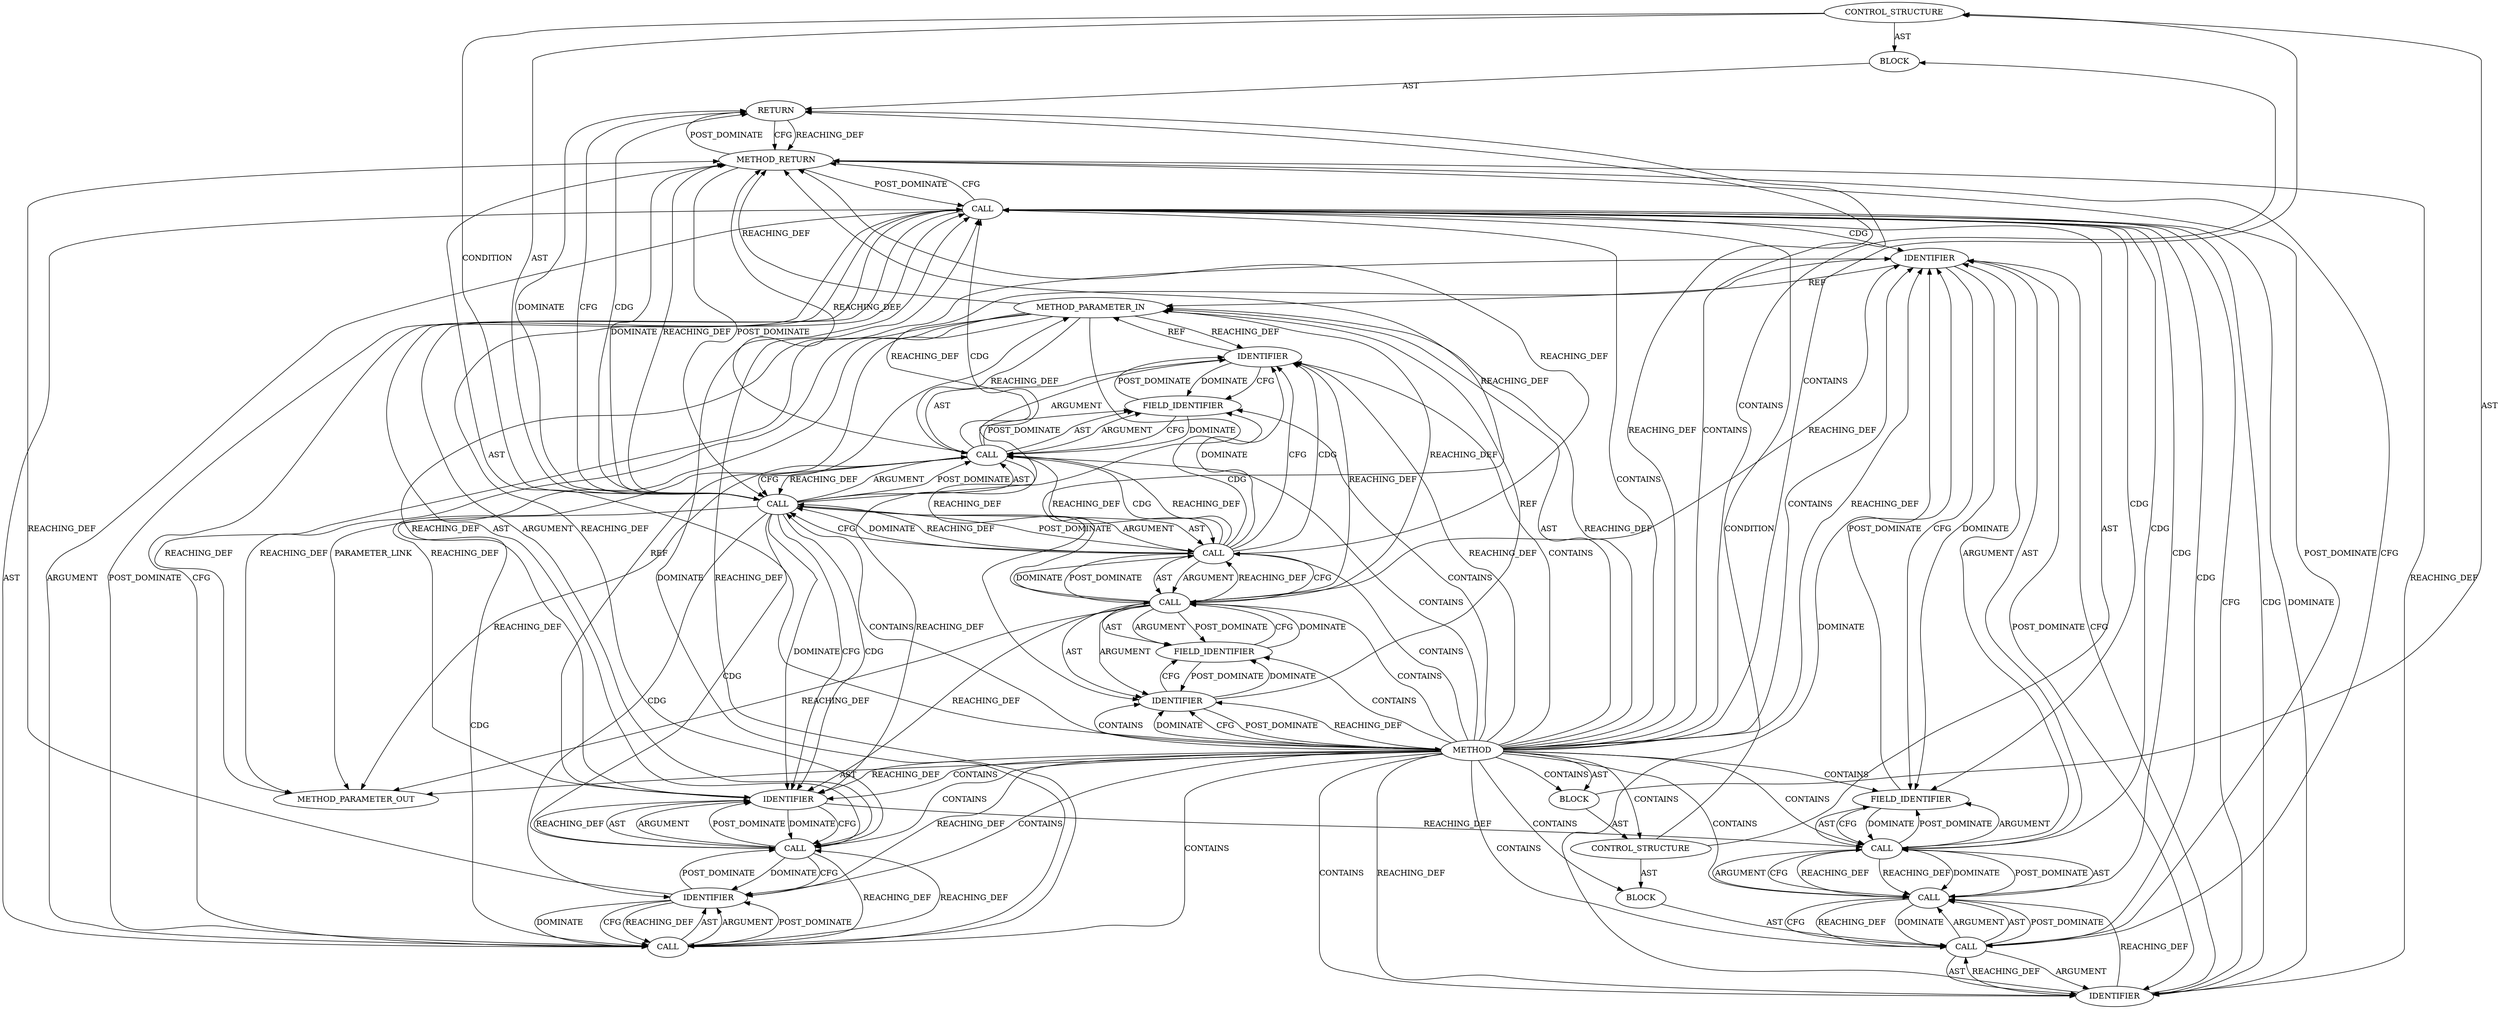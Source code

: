 digraph {
  9914 [label=CONTROL_STRUCTURE CONTROL_STRUCTURE_TYPE="IF" ORDER=1 PARSER_TYPE_NAME="CASTIfStatement" ARGUMENT_INDEX=-1 CODE="if (unlikely(strp->stopped) || strp->msg_ready)" COLUMN_NUMBER=2 LINE_NUMBER=539]
  9911 [label=METHOD COLUMN_NUMBER=1 LINE_NUMBER=537 COLUMN_NUMBER_END=1 IS_EXTERNAL=false SIGNATURE="void tls_strp_check_rcv (tls_strparser*)" NAME="tls_strp_check_rcv" AST_PARENT_TYPE="TYPE_DECL" AST_PARENT_FULL_NAME="tls_strp.c:<global>" ORDER=20 CODE="void tls_strp_check_rcv(struct tls_strparser *strp)
{
	if (unlikely(strp->stopped) || strp->msg_ready)
		return;

	if (tls_strp_read_sock(strp) == -ENOMEM)
		queue_work(tls_strp_wq, &strp->work);
}" FULL_NAME="tls_strp_check_rcv" LINE_NUMBER_END=544 FILENAME="tls_strp.c"]
  21539 [label=METHOD_PARAMETER_OUT ORDER=1 CODE="struct tls_strparser *strp" IS_VARIADIC=false COLUMN_NUMBER=25 LINE_NUMBER=537 TYPE_FULL_NAME="tls_strparser*" EVALUATION_STRATEGY="BY_VALUE" INDEX=1 NAME="strp"]
  9928 [label=IDENTIFIER ORDER=1 ARGUMENT_INDEX=1 CODE="strp" COLUMN_NUMBER=25 LINE_NUMBER=542 TYPE_FULL_NAME="tls_strparser*" NAME="strp"]
  9922 [label=FIELD_IDENTIFIER ORDER=2 ARGUMENT_INDEX=2 CODE="msg_ready" COLUMN_NUMBER=33 LINE_NUMBER=539 CANONICAL_NAME="msg_ready"]
  9936 [label=IDENTIFIER ORDER=1 ARGUMENT_INDEX=1 CODE="strp" COLUMN_NUMBER=28 LINE_NUMBER=543 TYPE_FULL_NAME="tls_strparser*" NAME="strp"]
  9916 [label=CALL ORDER=1 ARGUMENT_INDEX=1 CODE="unlikely(strp->stopped)" COLUMN_NUMBER=6 METHOD_FULL_NAME="unlikely" LINE_NUMBER=539 TYPE_FULL_NAME="<empty>" DISPATCH_TYPE="STATIC_DISPATCH" SIGNATURE="" NAME="unlikely"]
  9938 [label=METHOD_RETURN ORDER=3 CODE="RET" COLUMN_NUMBER=1 LINE_NUMBER=537 TYPE_FULL_NAME="void" EVALUATION_STRATEGY="BY_VALUE"]
  9931 [label=BLOCK ORDER=2 ARGUMENT_INDEX=-1 CODE="<empty>" COLUMN_NUMBER=3 LINE_NUMBER=543 TYPE_FULL_NAME="void"]
  9923 [label=BLOCK ORDER=2 ARGUMENT_INDEX=-1 CODE="<empty>" COLUMN_NUMBER=3 LINE_NUMBER=540 TYPE_FULL_NAME="void"]
  9926 [label=CALL ORDER=1 ARGUMENT_INDEX=-1 CODE="tls_strp_read_sock(strp) == -ENOMEM" COLUMN_NUMBER=6 METHOD_FULL_NAME="<operator>.equals" LINE_NUMBER=542 TYPE_FULL_NAME="<empty>" DISPATCH_TYPE="STATIC_DISPATCH" SIGNATURE="" NAME="<operator>.equals"]
  9929 [label=CALL ORDER=2 ARGUMENT_INDEX=2 CODE="-ENOMEM" COLUMN_NUMBER=34 METHOD_FULL_NAME="<operator>.minus" LINE_NUMBER=542 TYPE_FULL_NAME="<empty>" DISPATCH_TYPE="STATIC_DISPATCH" SIGNATURE="" NAME="<operator>.minus"]
  9918 [label=IDENTIFIER ORDER=1 ARGUMENT_INDEX=1 CODE="strp" COLUMN_NUMBER=15 LINE_NUMBER=539 TYPE_FULL_NAME="tls_strparser*" NAME="strp"]
  9924 [label=RETURN ORDER=1 ARGUMENT_INDEX=1 CODE="return;" COLUMN_NUMBER=3 LINE_NUMBER=540]
  9934 [label=CALL ORDER=2 ARGUMENT_INDEX=2 CODE="&strp->work" COLUMN_NUMBER=27 METHOD_FULL_NAME="<operator>.addressOf" LINE_NUMBER=543 TYPE_FULL_NAME="<empty>" DISPATCH_TYPE="STATIC_DISPATCH" SIGNATURE="" NAME="<operator>.addressOf"]
  9920 [label=CALL ORDER=2 ARGUMENT_INDEX=2 CODE="strp->msg_ready" COLUMN_NUMBER=33 METHOD_FULL_NAME="<operator>.indirectFieldAccess" LINE_NUMBER=539 TYPE_FULL_NAME="<empty>" DISPATCH_TYPE="STATIC_DISPATCH" SIGNATURE="" NAME="<operator>.indirectFieldAccess"]
  9937 [label=FIELD_IDENTIFIER ORDER=2 ARGUMENT_INDEX=2 CODE="work" COLUMN_NUMBER=28 LINE_NUMBER=543 CANONICAL_NAME="work"]
  9932 [label=CALL ORDER=1 ARGUMENT_INDEX=1 CODE="queue_work(tls_strp_wq, &strp->work)" COLUMN_NUMBER=3 METHOD_FULL_NAME="queue_work" LINE_NUMBER=543 TYPE_FULL_NAME="<empty>" DISPATCH_TYPE="STATIC_DISPATCH" SIGNATURE="" NAME="queue_work"]
  9913 [label=BLOCK ORDER=2 ARGUMENT_INDEX=-1 CODE="{
	if (unlikely(strp->stopped) || strp->msg_ready)
		return;

	if (tls_strp_read_sock(strp) == -ENOMEM)
		queue_work(tls_strp_wq, &strp->work);
}" COLUMN_NUMBER=1 LINE_NUMBER=538 TYPE_FULL_NAME="void"]
  9917 [label=CALL ORDER=1 ARGUMENT_INDEX=1 CODE="strp->stopped" COLUMN_NUMBER=15 METHOD_FULL_NAME="<operator>.indirectFieldAccess" LINE_NUMBER=539 TYPE_FULL_NAME="<empty>" DISPATCH_TYPE="STATIC_DISPATCH" SIGNATURE="" NAME="<operator>.indirectFieldAccess"]
  9935 [label=CALL ORDER=1 ARGUMENT_INDEX=1 CODE="strp->work" COLUMN_NUMBER=28 METHOD_FULL_NAME="<operator>.indirectFieldAccess" LINE_NUMBER=543 TYPE_FULL_NAME="<empty>" DISPATCH_TYPE="STATIC_DISPATCH" SIGNATURE="" NAME="<operator>.indirectFieldAccess"]
  9933 [label=IDENTIFIER ORDER=1 ARGUMENT_INDEX=1 CODE="tls_strp_wq" COLUMN_NUMBER=14 LINE_NUMBER=543 TYPE_FULL_NAME="workqueue_struct*" NAME="tls_strp_wq"]
  9927 [label=CALL ORDER=1 ARGUMENT_INDEX=1 CODE="tls_strp_read_sock(strp)" COLUMN_NUMBER=6 METHOD_FULL_NAME="tls_strp_read_sock" LINE_NUMBER=542 TYPE_FULL_NAME="<empty>" DISPATCH_TYPE="STATIC_DISPATCH" SIGNATURE="" NAME="tls_strp_read_sock"]
  9925 [label=CONTROL_STRUCTURE CONTROL_STRUCTURE_TYPE="IF" ORDER=2 PARSER_TYPE_NAME="CASTIfStatement" ARGUMENT_INDEX=-1 CODE="if (tls_strp_read_sock(strp) == -ENOMEM)" COLUMN_NUMBER=2 LINE_NUMBER=542]
  9919 [label=FIELD_IDENTIFIER ORDER=2 ARGUMENT_INDEX=2 CODE="stopped" COLUMN_NUMBER=15 LINE_NUMBER=539 CANONICAL_NAME="stopped"]
  9930 [label=IDENTIFIER ORDER=1 ARGUMENT_INDEX=1 CODE="ENOMEM" COLUMN_NUMBER=35 LINE_NUMBER=542 TYPE_FULL_NAME="ANY" NAME="ENOMEM"]
  9912 [label=METHOD_PARAMETER_IN ORDER=1 CODE="struct tls_strparser *strp" IS_VARIADIC=false COLUMN_NUMBER=25 LINE_NUMBER=537 TYPE_FULL_NAME="tls_strparser*" EVALUATION_STRATEGY="BY_VALUE" INDEX=1 NAME="strp"]
  9921 [label=IDENTIFIER ORDER=1 ARGUMENT_INDEX=1 CODE="strp" COLUMN_NUMBER=33 LINE_NUMBER=539 TYPE_FULL_NAME="tls_strparser*" NAME="strp"]
  9915 [label=CALL ORDER=1 ARGUMENT_INDEX=-1 CODE="unlikely(strp->stopped) || strp->msg_ready" COLUMN_NUMBER=6 METHOD_FULL_NAME="<operator>.logicalOr" LINE_NUMBER=539 TYPE_FULL_NAME="<empty>" DISPATCH_TYPE="STATIC_DISPATCH" SIGNATURE="" NAME="<operator>.logicalOr"]
  9915 -> 9924 [label=DOMINATE ]
  9912 -> 9917 [label=REACHING_DEF VARIABLE="strp"]
  9938 -> 9926 [label=POST_DOMINATE ]
  9918 -> 9912 [label=REF ]
  9928 -> 9927 [label=DOMINATE ]
  9911 -> 9933 [label=CONTAINS ]
  9927 -> 9929 [label=REACHING_DEF VARIABLE="tls_strp_read_sock(strp)"]
  9932 -> 9933 [label=ARGUMENT ]
  9920 -> 9936 [label=REACHING_DEF VARIABLE="strp->msg_ready"]
  9933 -> 9936 [label=CFG ]
  9915 -> 9916 [label=AST ]
  9935 -> 9934 [label=CFG ]
  9915 -> 9920 [label=ARGUMENT ]
  9929 -> 9930 [label=AST ]
  9921 -> 9922 [label=CFG ]
  9927 -> 9928 [label=AST ]
  9925 -> 9926 [label=AST ]
  9920 -> 9928 [label=REACHING_DEF VARIABLE="strp->msg_ready"]
  9921 -> 9922 [label=DOMINATE ]
  9929 -> 9926 [label=CFG ]
  9917 -> 9919 [label=AST ]
  9916 -> 9920 [label=CDG ]
  9911 -> 9918 [label=REACHING_DEF VARIABLE=""]
  9921 -> 9912 [label=REF ]
  9926 -> 9934 [label=CDG ]
  9924 -> 9938 [label=REACHING_DEF VARIABLE="<RET>"]
  9932 -> 9934 [label=ARGUMENT ]
  9926 -> 9933 [label=CFG ]
  9938 -> 9932 [label=POST_DOMINATE ]
  9936 -> 9937 [label=CFG ]
  9928 -> 9927 [label=CFG ]
  9917 -> 9921 [label=REACHING_DEF VARIABLE="strp->stopped"]
  9915 -> 9916 [label=POST_DOMINATE ]
  9919 -> 9917 [label=CFG ]
  9911 -> 9936 [label=CONTAINS ]
  9918 -> 9919 [label=DOMINATE ]
  9912 -> 9928 [label=REACHING_DEF VARIABLE="strp"]
  9926 -> 9929 [label=AST ]
  9930 -> 9929 [label=DOMINATE ]
  9911 -> 9915 [label=CONTAINS ]
  9916 -> 9921 [label=CDG ]
  9917 -> 21539 [label=REACHING_DEF VARIABLE="strp->stopped"]
  9914 -> 9915 [label=CONDITION ]
  9911 -> 9917 [label=CONTAINS ]
  9911 -> 9925 [label=CONTAINS ]
  9929 -> 9930 [label=ARGUMENT ]
  9920 -> 9915 [label=CFG ]
  9911 -> 9918 [label=CONTAINS ]
  9917 -> 9928 [label=REACHING_DEF VARIABLE="strp->stopped"]
  9937 -> 9935 [label=CFG ]
  9917 -> 9936 [label=REACHING_DEF VARIABLE="strp->stopped"]
  9916 -> 9915 [label=CFG ]
  9933 -> 9932 [label=REACHING_DEF VARIABLE="tls_strp_wq"]
  9911 -> 9928 [label=REACHING_DEF VARIABLE=""]
  9911 -> 9929 [label=CONTAINS ]
  9911 -> 9933 [label=REACHING_DEF VARIABLE=""]
  9927 -> 9928 [label=ARGUMENT ]
  9934 -> 9932 [label=CFG ]
  9917 -> 9919 [label=ARGUMENT ]
  9922 -> 9921 [label=POST_DOMINATE ]
  9917 -> 9916 [label=REACHING_DEF VARIABLE="strp->stopped"]
  9926 -> 9932 [label=CDG ]
  9920 -> 9922 [label=POST_DOMINATE ]
  9917 -> 9918 [label=AST ]
  9934 -> 9935 [label=POST_DOMINATE ]
  9928 -> 9936 [label=REACHING_DEF VARIABLE="strp"]
  9912 -> 9938 [label=REACHING_DEF VARIABLE="strp"]
  9915 -> 9938 [label=DOMINATE ]
  9914 -> 9923 [label=AST ]
  9934 -> 9935 [label=AST ]
  9929 -> 9930 [label=POST_DOMINATE ]
  9916 -> 9921 [label=DOMINATE ]
  9911 -> 9919 [label=CONTAINS ]
  9915 -> 9920 [label=POST_DOMINATE ]
  9927 -> 9930 [label=DOMINATE ]
  9911 -> 9916 [label=CONTAINS ]
  9929 -> 9926 [label=DOMINATE ]
  9911 -> 9922 [label=CONTAINS ]
  9915 -> 9938 [label=REACHING_DEF VARIABLE="unlikely(strp->stopped) || strp->msg_ready"]
  9911 -> 9921 [label=REACHING_DEF VARIABLE=""]
  9926 -> 9936 [label=CDG ]
  9911 -> 9932 [label=CONTAINS ]
  9911 -> 9935 [label=CONTAINS ]
  9911 -> 9920 [label=CONTAINS ]
  9917 -> 9918 [label=ARGUMENT ]
  9912 -> 9921 [label=REACHING_DEF VARIABLE="strp"]
  9932 -> 9938 [label=CFG ]
  9911 -> 9918 [label=DOMINATE ]
  9911 -> 9938 [label=AST ]
  9915 -> 9930 [label=CDG ]
  9920 -> 9921 [label=AST ]
  9916 -> 9915 [label=DOMINATE ]
  9915 -> 9928 [label=DOMINATE ]
  9916 -> 9917 [label=POST_DOMINATE ]
  9916 -> 9920 [label=REACHING_DEF VARIABLE="unlikely(strp->stopped)"]
  9928 -> 9927 [label=REACHING_DEF VARIABLE="strp"]
  9932 -> 9934 [label=AST ]
  9926 -> 9929 [label=ARGUMENT ]
  9933 -> 9934 [label=REACHING_DEF VARIABLE="tls_strp_wq"]
  9933 -> 9936 [label=DOMINATE ]
  9929 -> 9926 [label=REACHING_DEF VARIABLE="-ENOMEM"]
  9916 -> 9922 [label=CDG ]
  9911 -> 9924 [label=REACHING_DEF VARIABLE=""]
  9938 -> 9915 [label=POST_DOMINATE ]
  9935 -> 9937 [label=POST_DOMINATE ]
  9927 -> 9930 [label=CFG ]
  9920 -> 9938 [label=REACHING_DEF VARIABLE="strp->msg_ready"]
  9934 -> 9932 [label=REACHING_DEF VARIABLE="&strp->work"]
  9932 -> 9934 [label=POST_DOMINATE ]
  9918 -> 9919 [label=CFG ]
  9915 -> 9928 [label=CFG ]
  9911 -> 9918 [label=CFG ]
  9917 -> 9916 [label=CFG ]
  9913 -> 9914 [label=AST ]
  9936 -> 9937 [label=DOMINATE ]
  9911 -> 9912 [label=AST ]
  9931 -> 9932 [label=AST ]
  9911 -> 21539 [label=AST ]
  9926 -> 9927 [label=AST ]
  9917 -> 9919 [label=POST_DOMINATE ]
  9926 -> 9927 [label=ARGUMENT ]
  9922 -> 9920 [label=CFG ]
  9928 -> 9935 [label=REACHING_DEF VARIABLE="strp"]
  9911 -> 9928 [label=CONTAINS ]
  9912 -> 21539 [label=PARAMETER_LINK ]
  9915 -> 9926 [label=CDG ]
  9926 -> 9933 [label=CDG ]
  9911 -> 9927 [label=CONTAINS ]
  9914 -> 9915 [label=AST ]
  9935 -> 9937 [label=ARGUMENT ]
  9920 -> 9921 [label=ARGUMENT ]
  9920 -> 9922 [label=AST ]
  9911 -> 9923 [label=CONTAINS ]
  9929 -> 9927 [label=REACHING_DEF VARIABLE="-ENOMEM"]
  9920 -> 9915 [label=REACHING_DEF VARIABLE="strp->msg_ready"]
  9922 -> 9920 [label=DOMINATE ]
  9912 -> 9918 [label=REACHING_DEF VARIABLE="strp"]
  9912 -> 21539 [label=REACHING_DEF VARIABLE="strp"]
  9912 -> 21539 [label=REACHING_DEF VARIABLE="strp"]
  9930 -> 9927 [label=POST_DOMINATE ]
  9925 -> 9926 [label=CONDITION ]
  9911 -> 9936 [label=REACHING_DEF VARIABLE=""]
  9926 -> 9935 [label=CDG ]
  9915 -> 9916 [label=ARGUMENT ]
  9911 -> 9931 [label=CONTAINS ]
  9915 -> 9929 [label=CDG ]
  9918 -> 9911 [label=POST_DOMINATE ]
  9936 -> 9912 [label=REF ]
  9917 -> 9938 [label=REACHING_DEF VARIABLE="strp->stopped"]
  9915 -> 9927 [label=CDG ]
  9911 -> 9913 [label=CONTAINS ]
  9935 -> 9937 [label=AST ]
  9911 -> 9934 [label=CONTAINS ]
  9935 -> 9936 [label=ARGUMENT ]
  9925 -> 9931 [label=AST ]
  9916 -> 9917 [label=AST ]
  9911 -> 9930 [label=REACHING_DEF VARIABLE=""]
  9926 -> 9937 [label=CDG ]
  9928 -> 9912 [label=REF ]
  9930 -> 9938 [label=REACHING_DEF VARIABLE="ENOMEM"]
  9916 -> 9917 [label=ARGUMENT ]
  9916 -> 9915 [label=REACHING_DEF VARIABLE="unlikely(strp->stopped)"]
  9932 -> 9933 [label=AST ]
  9938 -> 9924 [label=POST_DOMINATE ]
  9935 -> 9934 [label=REACHING_DEF VARIABLE="strp->work"]
  9935 -> 9934 [label=REACHING_DEF VARIABLE="strp->work"]
  9915 -> 9924 [label=CFG ]
  9923 -> 9924 [label=AST ]
  9916 -> 9921 [label=CFG ]
  9915 -> 9920 [label=AST ]
  9935 -> 9936 [label=AST ]
  9934 -> 9932 [label=DOMINATE ]
  9934 -> 9935 [label=ARGUMENT ]
  9935 -> 9934 [label=DOMINATE ]
  9913 -> 9925 [label=AST ]
  9937 -> 9936 [label=POST_DOMINATE ]
  9911 -> 9930 [label=CONTAINS ]
  9911 -> 9912 [label=REACHING_DEF VARIABLE=""]
  9911 -> 9924 [label=CONTAINS ]
  9911 -> 9913 [label=AST ]
  9915 -> 9924 [label=CDG ]
  9927 -> 9926 [label=REACHING_DEF VARIABLE="tls_strp_read_sock(strp)"]
  9919 -> 9917 [label=DOMINATE ]
  9912 -> 9920 [label=REACHING_DEF VARIABLE="strp"]
  9924 -> 9938 [label=CFG ]
  9920 -> 9916 [label=REACHING_DEF VARIABLE="strp->msg_ready"]
  9911 -> 9921 [label=CONTAINS ]
  9915 -> 9928 [label=CDG ]
  9930 -> 9929 [label=REACHING_DEF VARIABLE="ENOMEM"]
  9920 -> 21539 [label=REACHING_DEF VARIABLE="strp->msg_ready"]
  9937 -> 9935 [label=DOMINATE ]
  9933 -> 9938 [label=REACHING_DEF VARIABLE="tls_strp_wq"]
  9916 -> 9938 [label=REACHING_DEF VARIABLE="unlikely(strp->stopped)"]
  9930 -> 9929 [label=CFG ]
  9926 -> 9929 [label=POST_DOMINATE ]
  9911 -> 9914 [label=CONTAINS ]
  9927 -> 9928 [label=POST_DOMINATE ]
  9926 -> 9938 [label=CFG ]
  9911 -> 9926 [label=CONTAINS ]
  9917 -> 9916 [label=DOMINATE ]
  9919 -> 9918 [label=POST_DOMINATE ]
  9920 -> 9922 [label=ARGUMENT ]
  9926 -> 9933 [label=DOMINATE ]
  9936 -> 9933 [label=POST_DOMINATE ]
  9911 -> 9937 [label=CONTAINS ]
}
